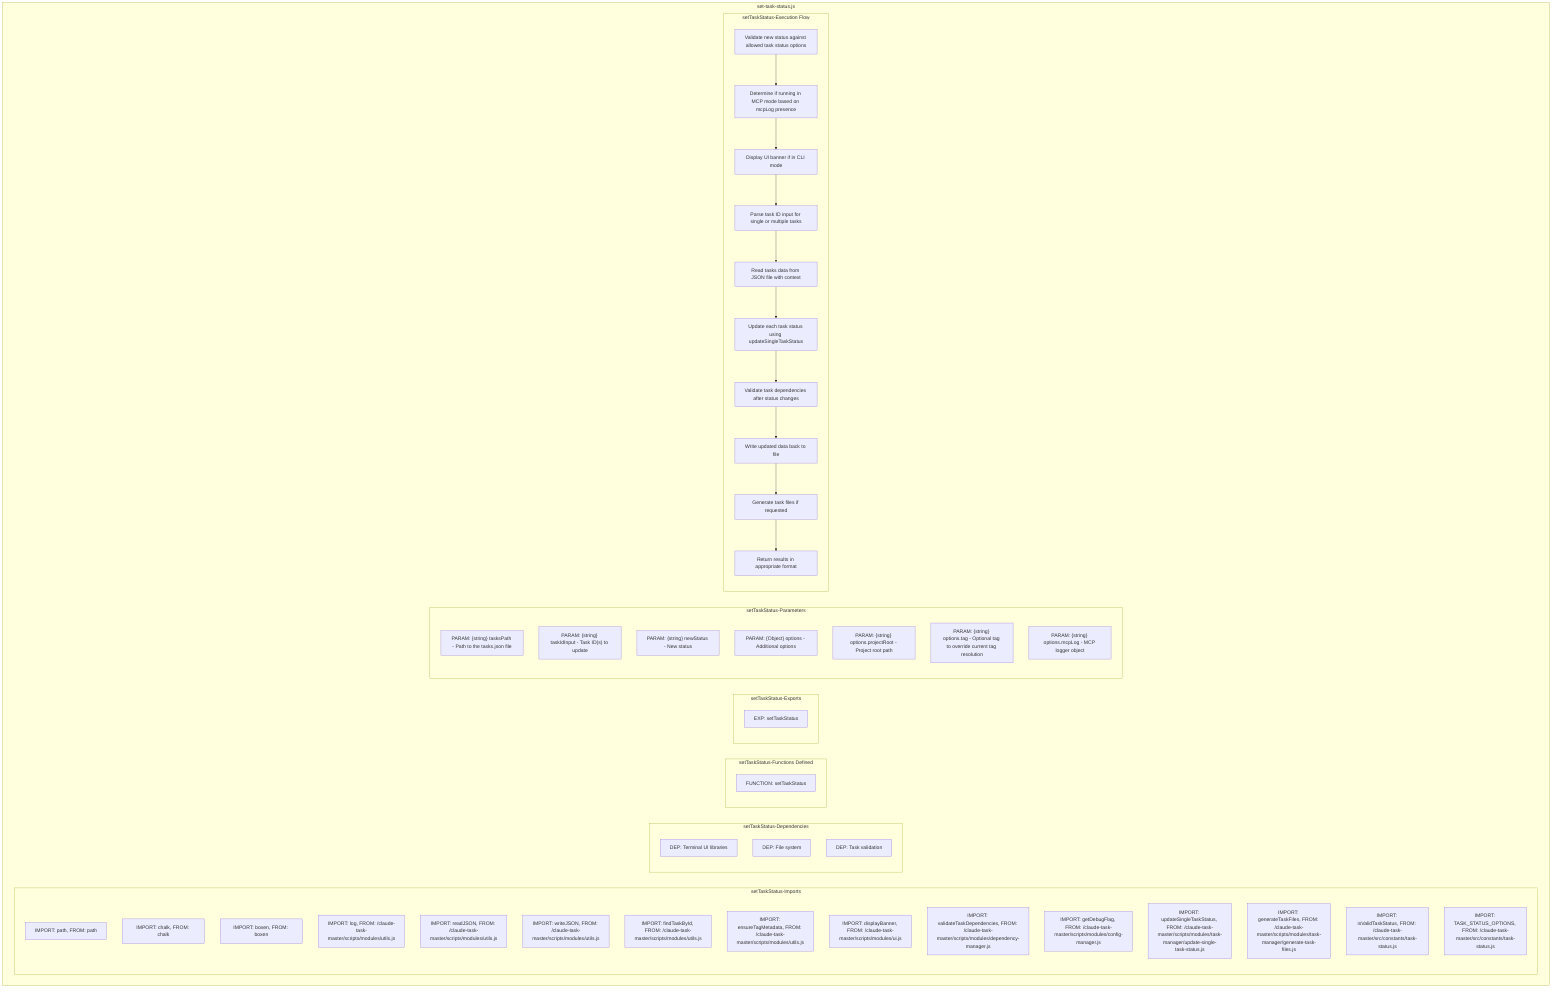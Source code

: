 flowchart TB
    subgraph setTaskStatus-Imports["setTaskStatus-Imports"]
        I1["IMPORT: path, FROM: path"]
        I2["IMPORT: chalk, FROM: chalk"]
        I3["IMPORT: boxen, FROM: boxen"]
        I4["IMPORT: log, FROM: /claude-task-master/scripts/modules/utils.js"]
        I5["IMPORT: readJSON, FROM: /claude-task-master/scripts/modules/utils.js"]
        I6["IMPORT: writeJSON, FROM: /claude-task-master/scripts/modules/utils.js"]
        I7["IMPORT: findTaskById, FROM: /claude-task-master/scripts/modules/utils.js"]
        I8["IMPORT: ensureTagMetadata, FROM: /claude-task-master/scripts/modules/utils.js"]
        I9["IMPORT: displayBanner, FROM: /claude-task-master/scripts/modules/ui.js"]
        I10["IMPORT: validateTaskDependencies, FROM: /claude-task-master/scripts/modules/dependency-manager.js"]
        I11["IMPORT: getDebugFlag, FROM: /claude-task-master/scripts/modules/config-manager.js"]
        I12["IMPORT: updateSingleTaskStatus, FROM: /claude-task-master/scripts/modules/task-manager/update-single-task-status.js"]
        I13["IMPORT: generateTaskFiles, FROM: /claude-task-master/scripts/modules/task-manager/generate-task-files.js"]
        I14["IMPORT: isValidTaskStatus, FROM: /claude-task-master/src/constants/task-status.js"]
        I15["IMPORT: TASK_STATUS_OPTIONS, FROM: /claude-task-master/src/constants/task-status.js"]
    end
    subgraph setTaskStatus-Dependencies["setTaskStatus-Dependencies"]
        D1["DEP: Terminal UI libraries"]
        D2["DEP: File system"]
        D3["DEP: Task validation"]
    end
    subgraph setTaskStatus-FunctionsDefined["setTaskStatus-Functions Defined"]
        FU1["FUNCTION: setTaskStatus"]
    end
    subgraph setTaskStatus-Exports["setTaskStatus-Exports"]
        E1["EXP: setTaskStatus"]
    end
    subgraph setTaskStatus-Parameters["setTaskStatus-Parameters"]
        P1["PARAM: {string} tasksPath - Path to the tasks.json file"]
        P2["PARAM: {string} taskIdInput - Task ID(s) to update"]
        P3["PARAM: {string} newStatus - New status"]
        P4["PARAM: {Object} options - Additional options"]
        P5["PARAM: {string} options.projectRoot - Project root path"]
        P6["PARAM: {string} options.tag - Optional tag to override current tag resolution"]
        P7["PARAM: {string} options.mcpLog - MCP logger object"]
    end
    subgraph setTaskStatus-ExecutionFlow["setTaskStatus-Execution Flow"]
        FL1["Validate new status against allowed task status options"]
        FL2["Determine if running in MCP mode based on mcpLog presence"]
        FL3["Display UI banner if in CLI mode"]
        FL4["Parse task ID input for single or multiple tasks"]
        FL5["Read tasks data from JSON file with context"]
        FL6["Update each task status using updateSingleTaskStatus"]
        FL7["Validate task dependencies after status changes"]
        FL8["Write updated data back to file"]
        FL9["Generate task files if requested"]
        FL10["Return results in appropriate format"]
    end
    subgraph setTaskStatus["set-task-status.js"]
        setTaskStatus-Imports
        setTaskStatus-Dependencies
        setTaskStatus-FunctionsDefined
        setTaskStatus-Exports
        setTaskStatus-Parameters
        setTaskStatus-ExecutionFlow
    end
    FL1 --> FL2
    FL2 --> FL3
    FL3 --> FL4
    FL4 --> FL5
    FL5 --> FL6
    FL6 --> FL7
    FL7 --> FL8
    FL8 --> FL9
    FL9 --> FL10